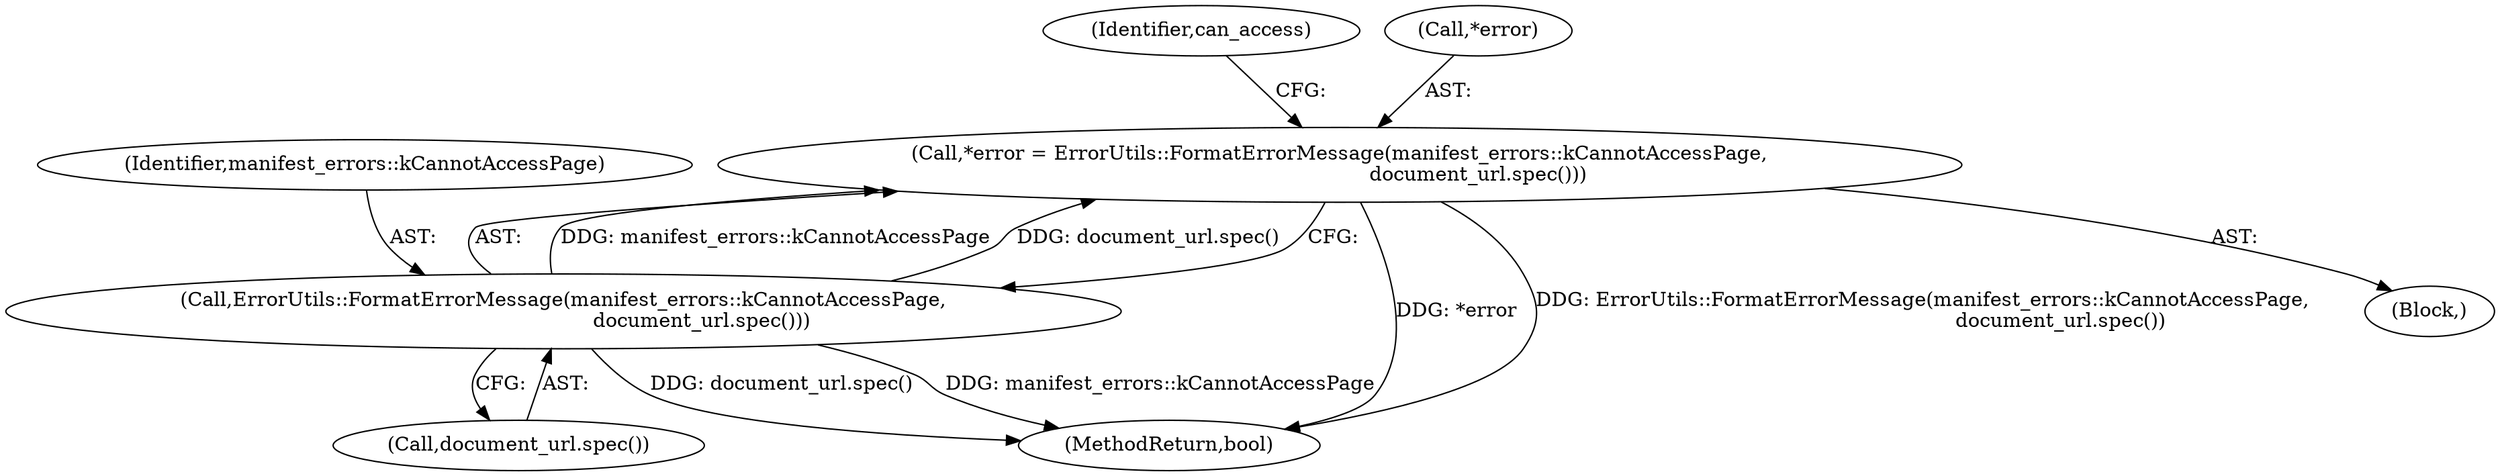 digraph "0_Chrome_684a212a93141908bcc10f4bc57f3edb53d2d21f_1@pointer" {
"1000195" [label="(Call,*error = ErrorUtils::FormatErrorMessage(manifest_errors::kCannotAccessPage,\n                                            document_url.spec()))"];
"1000198" [label="(Call,ErrorUtils::FormatErrorMessage(manifest_errors::kCannotAccessPage,\n                                            document_url.spec()))"];
"1000195" [label="(Call,*error = ErrorUtils::FormatErrorMessage(manifest_errors::kCannotAccessPage,\n                                            document_url.spec()))"];
"1000203" [label="(MethodReturn,bool)"];
"1000200" [label="(Call,document_url.spec())"];
"1000194" [label="(Block,)"];
"1000198" [label="(Call,ErrorUtils::FormatErrorMessage(manifest_errors::kCannotAccessPage,\n                                            document_url.spec()))"];
"1000202" [label="(Identifier,can_access)"];
"1000199" [label="(Identifier,manifest_errors::kCannotAccessPage)"];
"1000196" [label="(Call,*error)"];
"1000195" -> "1000194"  [label="AST: "];
"1000195" -> "1000198"  [label="CFG: "];
"1000196" -> "1000195"  [label="AST: "];
"1000198" -> "1000195"  [label="AST: "];
"1000202" -> "1000195"  [label="CFG: "];
"1000195" -> "1000203"  [label="DDG: *error"];
"1000195" -> "1000203"  [label="DDG: ErrorUtils::FormatErrorMessage(manifest_errors::kCannotAccessPage,\n                                            document_url.spec())"];
"1000198" -> "1000195"  [label="DDG: manifest_errors::kCannotAccessPage"];
"1000198" -> "1000195"  [label="DDG: document_url.spec()"];
"1000198" -> "1000200"  [label="CFG: "];
"1000199" -> "1000198"  [label="AST: "];
"1000200" -> "1000198"  [label="AST: "];
"1000198" -> "1000203"  [label="DDG: document_url.spec()"];
"1000198" -> "1000203"  [label="DDG: manifest_errors::kCannotAccessPage"];
}
